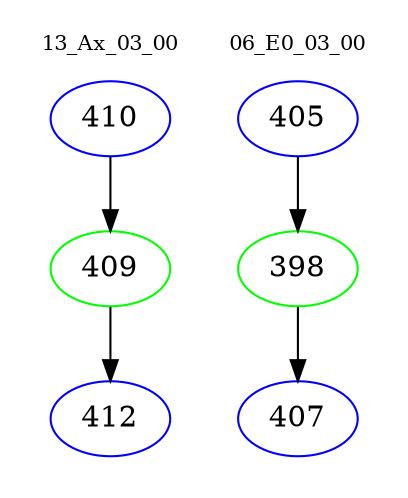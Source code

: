 digraph{
subgraph cluster_0 {
color = white
label = "13_Ax_03_00";
fontsize=10;
T0_410 [label="410", color="blue"]
T0_410 -> T0_409 [color="black"]
T0_409 [label="409", color="green"]
T0_409 -> T0_412 [color="black"]
T0_412 [label="412", color="blue"]
}
subgraph cluster_1 {
color = white
label = "06_E0_03_00";
fontsize=10;
T1_405 [label="405", color="blue"]
T1_405 -> T1_398 [color="black"]
T1_398 [label="398", color="green"]
T1_398 -> T1_407 [color="black"]
T1_407 [label="407", color="blue"]
}
}
